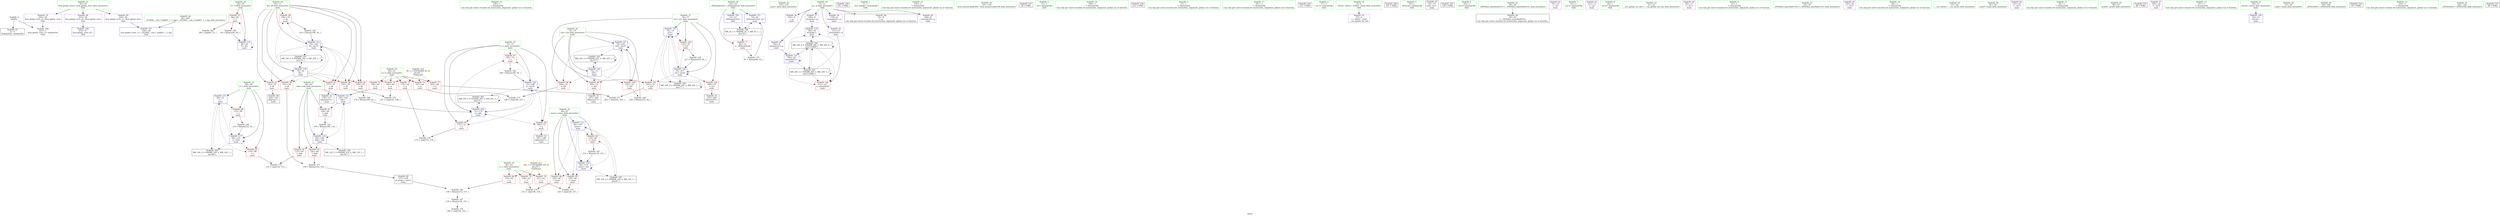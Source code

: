 digraph "SVFG" {
	label="SVFG";

	Node0x5597c8726be0 [shape=record,color=grey,label="{NodeID: 0\nNullPtr}"];
	Node0x5597c8726be0 -> Node0x5597c8742850[style=solid];
	Node0x5597c8726be0 -> Node0x5597c8743570[style=solid];
	Node0x5597c874c450 [shape=record,color=grey,label="{NodeID: 180\n88 = cmp(84, 15, )\n}"];
	Node0x5597c8742bf0 [shape=record,color=red,label="{NodeID: 97\n185\<--72\n\<--j\nmain\n}"];
	Node0x5597c8742bf0 -> Node0x5597c874aad0[style=solid];
	Node0x5597c8728240 [shape=record,color=green,label="{NodeID: 14\n138\<--1\n\<--dummyObj\nCan only get source location for instruction, argument, global var or function.}"];
	Node0x5597c8743810 [shape=record,color=blue,label="{NodeID: 111\n14\<--91\n_ZZ4mainE2id\<--inc\nmain\n}"];
	Node0x5597c8743810 -> Node0x5597c8757480[style=dashed];
	Node0x5597c8741930 [shape=record,color=green,label="{NodeID: 28\n58\<--59\nT\<--T_field_insensitive\nmain\n}"];
	Node0x5597c8741930 -> Node0x5597c8744f80[style=solid];
	Node0x5597c8741930 -> Node0x5597c8743740[style=solid];
	Node0x5597c8748b80 [shape=record,color=blue,label="{NodeID: 125\n76\<--15\nj33\<--\nmain\n}"];
	Node0x5597c8748b80 -> Node0x5597c8742f30[style=dashed];
	Node0x5597c8748b80 -> Node0x5597c8743000[style=dashed];
	Node0x5597c8748b80 -> Node0x5597c87430d0[style=dashed];
	Node0x5597c8748b80 -> Node0x5597c8748b80[style=dashed];
	Node0x5597c8748b80 -> Node0x5597c8748c50[style=dashed];
	Node0x5597c8748b80 -> Node0x5597c8759c80[style=dashed];
	Node0x5597c8742550 [shape=record,color=green,label="{NodeID: 42\n132\<--133\nputs\<--puts_field_insensitive\n}"];
	Node0x5597c87441f0 [shape=record,color=purple,label="{NodeID: 56\n165\<--8\n\<--g\nmain\n}"];
	Node0x5597c8767600 [shape=record,color=black,label="{NodeID: 236\n101 = PHI()\n}"];
	Node0x5597c8744db0 [shape=record,color=purple,label="{NodeID: 70\n255\<--26\nllvm.global_ctors_2\<--llvm.global_ctors\nGlob }"];
	Node0x5597c8744db0 -> Node0x5597c8743570[style=solid];
	Node0x5597c874b0d0 [shape=record,color=grey,label="{NodeID: 167\n159 = Binary(158, 107, )\n}"];
	Node0x5597c874b0d0 -> Node0x5597c874bb50[style=solid];
	Node0x5597c8745940 [shape=record,color=red,label="{NodeID: 84\n118\<--66\n\<--maxs\nmain\n}"];
	Node0x5597c8745940 -> Node0x5597c874a950[style=solid];
	Node0x5597c8727920 [shape=record,color=green,label="{NodeID: 1\n7\<--1\n__dso_handle\<--dummyObj\nGlob }"];
	Node0x5597c8742cc0 [shape=record,color=red,label="{NodeID: 98\n196\<--74\n\<--i29\nmain\n}"];
	Node0x5597c8742cc0 -> Node0x5597c874b9d0[style=solid];
	Node0x5597c8728310 [shape=record,color=green,label="{NodeID: 15\n139\<--1\n\<--dummyObj\nCan only get source location for instruction, argument, global var or function.}"];
	Node0x5597c87438e0 [shape=record,color=blue,label="{NodeID: 112\n64\<--104\nbak\<--\nmain\n}"];
	Node0x5597c87438e0 -> Node0x5597c87456d0[style=dashed];
	Node0x5597c87438e0 -> Node0x5597c8743a80[style=dashed];
	Node0x5597c8741a00 [shape=record,color=green,label="{NodeID: 29\n60\<--61\nn\<--n_field_insensitive\nmain\n}"];
	Node0x5597c8741a00 -> Node0x5597c8745050[style=solid];
	Node0x5597c8741a00 -> Node0x5597c8745120[style=solid];
	Node0x5597c8741a00 -> Node0x5597c87451f0[style=solid];
	Node0x5597c8741a00 -> Node0x5597c87452c0[style=solid];
	Node0x5597c8741a00 -> Node0x5597c8745390[style=solid];
	Node0x5597c8748c50 [shape=record,color=blue,label="{NodeID: 126\n76\<--217\nj33\<--inc43\nmain\n}"];
	Node0x5597c8748c50 -> Node0x5597c8742f30[style=dashed];
	Node0x5597c8748c50 -> Node0x5597c8743000[style=dashed];
	Node0x5597c8748c50 -> Node0x5597c87430d0[style=dashed];
	Node0x5597c8748c50 -> Node0x5597c8748b80[style=dashed];
	Node0x5597c8748c50 -> Node0x5597c8748c50[style=dashed];
	Node0x5597c8748c50 -> Node0x5597c8759c80[style=dashed];
	Node0x5597c8742650 [shape=record,color=green,label="{NodeID: 43\n141\<--142\nllvm.memset.p0i8.i64\<--llvm.memset.p0i8.i64_field_insensitive\n}"];
	Node0x5597c87442c0 [shape=record,color=purple,label="{NodeID: 57\n166\<--8\narrayidx\<--g\nmain\n}"];
	Node0x5597c87442c0 -> Node0x5597c87486a0[style=solid];
	Node0x5597c87676d0 [shape=record,color=black,label="{NodeID: 237\n38 = PHI()\n}"];
	Node0x5597c8744eb0 [shape=record,color=red,label="{NodeID: 71\n90\<--14\n\<--_ZZ4mainE2id\nmain\n}"];
	Node0x5597c8744eb0 -> Node0x5597c874b550[style=solid];
	Node0x5597c874b250 [shape=record,color=grey,label="{NodeID: 168\n170 = Binary(169, 92, )\n}"];
	Node0x5597c874b250 -> Node0x5597c8748770[style=solid];
	Node0x5597c8745a10 [shape=record,color=red,label="{NodeID: 85\n126\<--66\n\<--maxs\nmain\n}"];
	Node0x5597c8745a10 -> Node0x5597c874bcd0[style=solid];
	Node0x5597c8725cf0 [shape=record,color=green,label="{NodeID: 2\n12\<--1\n.str\<--dummyObj\nGlob }"];
	Node0x5597c8742d90 [shape=record,color=red,label="{NodeID: 99\n206\<--74\n\<--i29\nmain\n}"];
	Node0x5597c8742d90 -> Node0x5597c8743f80[style=solid];
	Node0x5597c87283e0 [shape=record,color=green,label="{NodeID: 16\n140\<--1\n\<--dummyObj\nCan only get source location for instruction, argument, global var or function.}"];
	Node0x5597c8757480 [shape=record,color=black,label="{NodeID: 196\nMR_2V_2 = PHI(MR_2V_3, MR_2V_1, )\npts\{16 \}\n}"];
	Node0x5597c8757480 -> Node0x5597c8744eb0[style=dashed];
	Node0x5597c8757480 -> Node0x5597c8743810[style=dashed];
	Node0x5597c87439b0 [shape=record,color=blue,label="{NodeID: 113\n66\<--107\nmaxs\<--\nmain\n}"];
	Node0x5597c87439b0 -> Node0x5597c8745940[style=dashed];
	Node0x5597c87439b0 -> Node0x5597c8745a10[style=dashed];
	Node0x5597c87439b0 -> Node0x5597c8745ae0[style=dashed];
	Node0x5597c87439b0 -> Node0x5597c8748430[style=dashed];
	Node0x5597c87439b0 -> Node0x5597c8758380[style=dashed];
	Node0x5597c8741ad0 [shape=record,color=green,label="{NodeID: 30\n62\<--63\nt\<--t_field_insensitive\nmain\n}"];
	Node0x5597c8741ad0 -> Node0x5597c8745460[style=solid];
	Node0x5597c8741ad0 -> Node0x5597c8745530[style=solid];
	Node0x5597c8741ad0 -> Node0x5597c8745600[style=solid];
	Node0x5597c875c070 [shape=record,color=yellow,style=double,label="{NodeID: 210\n8V_1 = ENCHI(MR_8V_0)\npts\{61 \}\nFun[main]}"];
	Node0x5597c875c070 -> Node0x5597c8745050[style=dashed];
	Node0x5597c875c070 -> Node0x5597c8745120[style=dashed];
	Node0x5597c875c070 -> Node0x5597c87451f0[style=dashed];
	Node0x5597c875c070 -> Node0x5597c87452c0[style=dashed];
	Node0x5597c875c070 -> Node0x5597c8745390[style=dashed];
	Node0x5597c8748d20 [shape=record,color=blue,label="{NodeID: 127\n74\<--224\ni29\<--inc47\nmain\n}"];
	Node0x5597c8748d20 -> Node0x5597c8742cc0[style=dashed];
	Node0x5597c8748d20 -> Node0x5597c8742d90[style=dashed];
	Node0x5597c8748d20 -> Node0x5597c8742e60[style=dashed];
	Node0x5597c8748d20 -> Node0x5597c8748d20[style=dashed];
	Node0x5597c8748d20 -> Node0x5597c8759780[style=dashed];
	Node0x5597c8742750 [shape=record,color=green,label="{NodeID: 44\n28\<--249\n_GLOBAL__sub_I_liuq901_1_1.cpp\<--_GLOBAL__sub_I_liuq901_1_1.cpp_field_insensitive\n}"];
	Node0x5597c8742750 -> Node0x5597c8743470[style=solid];
	Node0x5597c8744390 [shape=record,color=purple,label="{NodeID: 58\n179\<--8\narrayidx20\<--g\nmain\n}"];
	Node0x5597c87677a0 [shape=record,color=black,label="{NodeID: 238\n214 = PHI()\n}"];
	Node0x5597c8744f80 [shape=record,color=red,label="{NodeID: 72\n84\<--58\n\<--T\nmain\n}"];
	Node0x5597c8744f80 -> Node0x5597c874b3d0[style=solid];
	Node0x5597c8744f80 -> Node0x5597c874c450[style=solid];
	Node0x5597c874b3d0 [shape=record,color=grey,label="{NodeID: 169\n85 = Binary(84, 86, )\n}"];
	Node0x5597c874b3d0 -> Node0x5597c8743740[style=solid];
	Node0x5597c8745ae0 [shape=record,color=red,label="{NodeID: 86\n150\<--66\n\<--maxs\nmain\n}"];
	Node0x5597c8745ae0 -> Node0x5597c874c2d0[style=solid];
	Node0x5597c8727360 [shape=record,color=green,label="{NodeID: 3\n15\<--1\n\<--dummyObj\nCan only get source location for instruction, argument, global var or function.}"];
	Node0x5597c8742e60 [shape=record,color=red,label="{NodeID: 100\n223\<--74\n\<--i29\nmain\n}"];
	Node0x5597c8742e60 -> Node0x5597c874a650[style=solid];
	Node0x5597c87284b0 [shape=record,color=green,label="{NodeID: 17\n161\<--1\n\<--dummyObj\nCan only get source location for instruction, argument, global var or function.}"];
	Node0x5597c8743a80 [shape=record,color=blue,label="{NodeID: 114\n64\<--109\nbak\<--sub\nmain\n}"];
	Node0x5597c8743a80 -> Node0x5597c87457a0[style=dashed];
	Node0x5597c8743a80 -> Node0x5597c8745870[style=dashed];
	Node0x5597c8743a80 -> Node0x5597c8757e80[style=dashed];
	Node0x5597c8741ba0 [shape=record,color=green,label="{NodeID: 31\n64\<--65\nbak\<--bak_field_insensitive\nmain\n}"];
	Node0x5597c8741ba0 -> Node0x5597c87456d0[style=solid];
	Node0x5597c8741ba0 -> Node0x5597c87457a0[style=solid];
	Node0x5597c8741ba0 -> Node0x5597c8745870[style=solid];
	Node0x5597c8741ba0 -> Node0x5597c87438e0[style=solid];
	Node0x5597c8741ba0 -> Node0x5597c8743a80[style=solid];
	Node0x5597c875c150 [shape=record,color=yellow,style=double,label="{NodeID: 211\n10V_1 = ENCHI(MR_10V_0)\npts\{63 \}\nFun[main]}"];
	Node0x5597c875c150 -> Node0x5597c8745460[style=dashed];
	Node0x5597c875c150 -> Node0x5597c8745530[style=dashed];
	Node0x5597c875c150 -> Node0x5597c8745600[style=dashed];
	Node0x5597c8742850 [shape=record,color=black,label="{NodeID: 45\n2\<--3\ndummyVal\<--dummyVal\n}"];
	Node0x5597c8744460 [shape=record,color=purple,label="{NodeID: 59\n182\<--8\narrayidx22\<--g\nmain\n}"];
	Node0x5597c8744460 -> Node0x5597c8748840[style=solid];
	Node0x5597c87678a0 [shape=record,color=black,label="{NodeID: 239\n221 = PHI()\n}"];
	Node0x5597c8745050 [shape=record,color=red,label="{NodeID: 73\n104\<--60\n\<--n\nmain\n}"];
	Node0x5597c8745050 -> Node0x5597c87438e0[style=solid];
	Node0x5597c874b550 [shape=record,color=grey,label="{NodeID: 170\n91 = Binary(90, 92, )\n}"];
	Node0x5597c874b550 -> Node0x5597c8743810[style=solid];
	Node0x5597c8745bb0 [shape=record,color=red,label="{NodeID: 87\n114\<--68\n\<--i\nmain\n}"];
	Node0x5597c8745bb0 -> Node0x5597c874b850[style=solid];
	Node0x5597c8728580 [shape=record,color=green,label="{NodeID: 4\n17\<--1\n.str.1\<--dummyObj\nGlob }"];
	Node0x5597c8742f30 [shape=record,color=red,label="{NodeID: 101\n202\<--76\n\<--j33\nmain\n}"];
	Node0x5597c8742f30 -> Node0x5597c874bfd0[style=solid];
	Node0x5597c8727e80 [shape=record,color=green,label="{NodeID: 18\n4\<--6\n_ZStL8__ioinit\<--_ZStL8__ioinit_field_insensitive\nGlob }"];
	Node0x5597c8727e80 -> Node0x5597c8744120[style=solid];
	Node0x5597c8757e80 [shape=record,color=black,label="{NodeID: 198\nMR_12V_2 = PHI(MR_12V_4, MR_12V_1, )\npts\{65 \}\n}"];
	Node0x5597c8757e80 -> Node0x5597c87438e0[style=dashed];
	Node0x5597c8748360 [shape=record,color=blue,label="{NodeID: 115\n68\<--15\ni\<--\nmain\n}"];
	Node0x5597c8748360 -> Node0x5597c8745bb0[style=dashed];
	Node0x5597c8748360 -> Node0x5597c8745c80[style=dashed];
	Node0x5597c8748360 -> Node0x5597c8748500[style=dashed];
	Node0x5597c8748360 -> Node0x5597c8758880[style=dashed];
	Node0x5597c8741c70 [shape=record,color=green,label="{NodeID: 32\n66\<--67\nmaxs\<--maxs_field_insensitive\nmain\n}"];
	Node0x5597c8741c70 -> Node0x5597c8745940[style=solid];
	Node0x5597c8741c70 -> Node0x5597c8745a10[style=solid];
	Node0x5597c8741c70 -> Node0x5597c8745ae0[style=solid];
	Node0x5597c8741c70 -> Node0x5597c87439b0[style=solid];
	Node0x5597c8741c70 -> Node0x5597c8748430[style=solid];
	Node0x5597c8742950 [shape=record,color=black,label="{NodeID: 46\n10\<--8\n\<--g\nCan only get source location for instruction, argument, global var or function.}"];
	Node0x5597c8744530 [shape=record,color=purple,label="{NodeID: 60\n208\<--8\narrayidx38\<--g\nmain\n}"];
	Node0x5597c87679a0 [shape=record,color=black,label="{NodeID: 240\n131 = PHI()\n}"];
	Node0x5597c8745120 [shape=record,color=red,label="{NodeID: 74\n146\<--60\n\<--n\nmain\n}"];
	Node0x5597c8745120 -> Node0x5597c874be50[style=solid];
	Node0x5597c874b6d0 [shape=record,color=grey,label="{NodeID: 171\n156 = Binary(154, 155, )\n}"];
	Node0x5597c874b6d0 -> Node0x5597c8743c40[style=solid];
	Node0x5597c8745c80 [shape=record,color=red,label="{NodeID: 88\n122\<--68\n\<--i\nmain\n}"];
	Node0x5597c8745c80 -> Node0x5597c874ac50[style=solid];
	Node0x5597c8728610 [shape=record,color=green,label="{NodeID: 5\n19\<--1\n_ZSt3cin\<--dummyObj\nGlob }"];
	Node0x5597c8743000 [shape=record,color=red,label="{NodeID: 102\n209\<--76\n\<--j33\nmain\n}"];
	Node0x5597c8743000 -> Node0x5597c8744050[style=solid];
	Node0x5597c8727f50 [shape=record,color=green,label="{NodeID: 19\n8\<--11\ng\<--g_field_insensitive\nGlob }"];
	Node0x5597c8727f50 -> Node0x5597c8742950[style=solid];
	Node0x5597c8727f50 -> Node0x5597c87441f0[style=solid];
	Node0x5597c8727f50 -> Node0x5597c87442c0[style=solid];
	Node0x5597c8727f50 -> Node0x5597c8744390[style=solid];
	Node0x5597c8727f50 -> Node0x5597c8744460[style=solid];
	Node0x5597c8727f50 -> Node0x5597c8744530[style=solid];
	Node0x5597c8727f50 -> Node0x5597c8744600[style=solid];
	Node0x5597c8758380 [shape=record,color=black,label="{NodeID: 199\nMR_14V_2 = PHI(MR_14V_4, MR_14V_1, )\npts\{67 \}\n}"];
	Node0x5597c8758380 -> Node0x5597c87439b0[style=dashed];
	Node0x5597c8748430 [shape=record,color=blue,label="{NodeID: 116\n66\<--119\nmaxs\<--shl\nmain\n}"];
	Node0x5597c8748430 -> Node0x5597c8745940[style=dashed];
	Node0x5597c8748430 -> Node0x5597c8745a10[style=dashed];
	Node0x5597c8748430 -> Node0x5597c8745ae0[style=dashed];
	Node0x5597c8748430 -> Node0x5597c8748430[style=dashed];
	Node0x5597c8748430 -> Node0x5597c8758380[style=dashed];
	Node0x5597c8741d40 [shape=record,color=green,label="{NodeID: 33\n68\<--69\ni\<--i_field_insensitive\nmain\n}"];
	Node0x5597c8741d40 -> Node0x5597c8745bb0[style=solid];
	Node0x5597c8741d40 -> Node0x5597c8745c80[style=solid];
	Node0x5597c8741d40 -> Node0x5597c8748360[style=solid];
	Node0x5597c8741d40 -> Node0x5597c8748500[style=solid];
	Node0x5597c8742a50 [shape=record,color=black,label="{NodeID: 47\n55\<--15\nmain_ret\<--\nmain\n}"];
	Node0x5597c8744600 [shape=record,color=purple,label="{NodeID: 61\n211\<--8\narrayidx40\<--g\nmain\n}"];
	Node0x5597c8744600 -> Node0x5597c87431a0[style=solid];
	Node0x5597c8767aa0 [shape=record,color=black,label="{NodeID: 241\n136 = PHI()\n}"];
	Node0x5597c87451f0 [shape=record,color=red,label="{NodeID: 75\n174\<--60\n\<--n\nmain\n}"];
	Node0x5597c87451f0 -> Node0x5597c874c150[style=solid];
	Node0x5597c874b850 [shape=record,color=grey,label="{NodeID: 172\n116 = cmp(114, 115, )\n}"];
	Node0x5597c8745d50 [shape=record,color=red,label="{NodeID: 89\n145\<--70\n\<--i8\nmain\n}"];
	Node0x5597c8745d50 -> Node0x5597c874be50[style=solid];
	Node0x5597c87286a0 [shape=record,color=green,label="{NodeID: 6\n20\<--1\n.str.2\<--dummyObj\nGlob }"];
	Node0x5597c87430d0 [shape=record,color=red,label="{NodeID: 103\n216\<--76\n\<--j33\nmain\n}"];
	Node0x5597c87430d0 -> Node0x5597c874a4d0[style=solid];
	Node0x5597c8728020 [shape=record,color=green,label="{NodeID: 20\n14\<--16\n_ZZ4mainE2id\<--_ZZ4mainE2id_field_insensitive\nGlob }"];
	Node0x5597c8728020 -> Node0x5597c8744eb0[style=solid];
	Node0x5597c8728020 -> Node0x5597c8743270[style=solid];
	Node0x5597c8728020 -> Node0x5597c8743810[style=solid];
	Node0x5597c8758880 [shape=record,color=black,label="{NodeID: 200\nMR_16V_2 = PHI(MR_16V_4, MR_16V_1, )\npts\{69 \}\n}"];
	Node0x5597c8758880 -> Node0x5597c8748360[style=dashed];
	Node0x5597c8748500 [shape=record,color=blue,label="{NodeID: 117\n68\<--123\ni\<--inc4\nmain\n}"];
	Node0x5597c8748500 -> Node0x5597c8745bb0[style=dashed];
	Node0x5597c8748500 -> Node0x5597c8745c80[style=dashed];
	Node0x5597c8748500 -> Node0x5597c8748500[style=dashed];
	Node0x5597c8748500 -> Node0x5597c8758880[style=dashed];
	Node0x5597c8741e10 [shape=record,color=green,label="{NodeID: 34\n70\<--71\ni8\<--i8_field_insensitive\nmain\n}"];
	Node0x5597c8741e10 -> Node0x5597c8745d50[style=solid];
	Node0x5597c8741e10 -> Node0x5597c8745e20[style=solid];
	Node0x5597c8741e10 -> Node0x5597c8745ef0[style=solid];
	Node0x5597c8741e10 -> Node0x5597c8745fc0[style=solid];
	Node0x5597c8741e10 -> Node0x5597c8746090[style=solid];
	Node0x5597c8741e10 -> Node0x5597c8746160[style=solid];
	Node0x5597c8741e10 -> Node0x5597c87485d0[style=solid];
	Node0x5597c8741e10 -> Node0x5597c87489e0[style=solid];
	Node0x5597c8743b40 [shape=record,color=black,label="{NodeID: 48\n39\<--40\n\<--_ZNSt8ios_base4InitD1Ev\nCan only get source location for instruction, argument, global var or function.}"];
	Node0x5597c87446d0 [shape=record,color=purple,label="{NodeID: 62\n79\<--12\n\<--.str\nmain\n}"];
	Node0x5597c874a4d0 [shape=record,color=grey,label="{NodeID: 159\n217 = Binary(216, 92, )\n}"];
	Node0x5597c874a4d0 -> Node0x5597c8748c50[style=solid];
	Node0x5597c87452c0 [shape=record,color=red,label="{NodeID: 76\n197\<--60\n\<--n\nmain\n}"];
	Node0x5597c87452c0 -> Node0x5597c874b9d0[style=solid];
	Node0x5597c874b9d0 [shape=record,color=grey,label="{NodeID: 173\n198 = cmp(196, 197, )\n}"];
	Node0x5597c8745e20 [shape=record,color=red,label="{NodeID: 90\n155\<--70\n\<--i8\nmain\n}"];
	Node0x5597c8745e20 -> Node0x5597c874b6d0[style=solid];
	Node0x5597c8728730 [shape=record,color=green,label="{NodeID: 7\n22\<--1\n.str.3\<--dummyObj\nGlob }"];
	Node0x5597c87431a0 [shape=record,color=red,label="{NodeID: 104\n212\<--211\n\<--arrayidx40\nmain\n}"];
	Node0x5597c87280f0 [shape=record,color=green,label="{NodeID: 21\n26\<--30\nllvm.global_ctors\<--llvm.global_ctors_field_insensitive\nGlob }"];
	Node0x5597c87280f0 -> Node0x5597c8744bb0[style=solid];
	Node0x5597c87280f0 -> Node0x5597c8744cb0[style=solid];
	Node0x5597c87280f0 -> Node0x5597c8744db0[style=solid];
	Node0x5597c8758d80 [shape=record,color=black,label="{NodeID: 201\nMR_18V_2 = PHI(MR_18V_3, MR_18V_1, )\npts\{71 \}\n}"];
	Node0x5597c8758d80 -> Node0x5597c87485d0[style=dashed];
	Node0x5597c8758d80 -> Node0x5597c8758d80[style=dashed];
	Node0x5597c87485d0 [shape=record,color=blue,label="{NodeID: 118\n70\<--92\ni8\<--\nmain\n}"];
	Node0x5597c87485d0 -> Node0x5597c8745d50[style=dashed];
	Node0x5597c87485d0 -> Node0x5597c8745e20[style=dashed];
	Node0x5597c87485d0 -> Node0x5597c8745ef0[style=dashed];
	Node0x5597c87485d0 -> Node0x5597c8745fc0[style=dashed];
	Node0x5597c87485d0 -> Node0x5597c8746090[style=dashed];
	Node0x5597c87485d0 -> Node0x5597c8746160[style=dashed];
	Node0x5597c87485d0 -> Node0x5597c87489e0[style=dashed];
	Node0x5597c87485d0 -> Node0x5597c8758d80[style=dashed];
	Node0x5597c8741ee0 [shape=record,color=green,label="{NodeID: 35\n72\<--73\nj\<--j_field_insensitive\nmain\n}"];
	Node0x5597c8741ee0 -> Node0x5597c8746230[style=solid];
	Node0x5597c8741ee0 -> Node0x5597c8742b20[style=solid];
	Node0x5597c8741ee0 -> Node0x5597c8742bf0[style=solid];
	Node0x5597c8741ee0 -> Node0x5597c8748770[style=solid];
	Node0x5597c8741ee0 -> Node0x5597c8748910[style=solid];
	Node0x5597c8743c40 [shape=record,color=black,label="{NodeID: 49\n157\<--156\nsh_prom\<--sub13\nmain\n}"];
	Node0x5597c8743c40 -> Node0x5597c874af50[style=solid];
	Node0x5597c87447a0 [shape=record,color=purple,label="{NodeID: 63\n213\<--12\n\<--.str\nmain\n}"];
	Node0x5597c874a650 [shape=record,color=grey,label="{NodeID: 160\n224 = Binary(223, 92, )\n}"];
	Node0x5597c874a650 -> Node0x5597c8748d20[style=solid];
	Node0x5597c8745390 [shape=record,color=red,label="{NodeID: 77\n203\<--60\n\<--n\nmain\n}"];
	Node0x5597c8745390 -> Node0x5597c874bfd0[style=solid];
	Node0x5597c874bb50 [shape=record,color=grey,label="{NodeID: 174\n160 = cmp(159, 161, )\n}"];
	Node0x5597c8745ef0 [shape=record,color=red,label="{NodeID: 91\n163\<--70\n\<--i8\nmain\n}"];
	Node0x5597c8745ef0 -> Node0x5597c8743d10[style=solid];
	Node0x5597c8726d80 [shape=record,color=green,label="{NodeID: 8\n24\<--1\n.str.4\<--dummyObj\nGlob }"];
	Node0x5597c8743270 [shape=record,color=blue,label="{NodeID: 105\n14\<--15\n_ZZ4mainE2id\<--\nGlob }"];
	Node0x5597c8743270 -> Node0x5597c8757480[style=dashed];
	Node0x5597c8728950 [shape=record,color=green,label="{NodeID: 22\n31\<--32\n__cxx_global_var_init\<--__cxx_global_var_init_field_insensitive\n}"];
	Node0x5597c8759280 [shape=record,color=black,label="{NodeID: 202\nMR_20V_2 = PHI(MR_20V_3, MR_20V_1, )\npts\{73 \}\n}"];
	Node0x5597c8759280 -> Node0x5597c8748770[style=dashed];
	Node0x5597c8759280 -> Node0x5597c8759280[style=dashed];
	Node0x5597c87486a0 [shape=record,color=blue,label="{NodeID: 119\n166\<--92\narrayidx\<--\nmain\n}"];
	Node0x5597c87486a0 -> Node0x5597c875a680[style=dashed];
	Node0x5597c8741fb0 [shape=record,color=green,label="{NodeID: 36\n74\<--75\ni29\<--i29_field_insensitive\nmain\n}"];
	Node0x5597c8741fb0 -> Node0x5597c8742cc0[style=solid];
	Node0x5597c8741fb0 -> Node0x5597c8742d90[style=solid];
	Node0x5597c8741fb0 -> Node0x5597c8742e60[style=solid];
	Node0x5597c8741fb0 -> Node0x5597c8748ab0[style=solid];
	Node0x5597c8741fb0 -> Node0x5597c8748d20[style=solid];
	Node0x5597c8743d10 [shape=record,color=black,label="{NodeID: 50\n164\<--163\nidxprom\<--\nmain\n}"];
	Node0x5597c8744870 [shape=record,color=purple,label="{NodeID: 64\n94\<--17\n\<--.str.1\nmain\n}"];
	Node0x5597c874a7d0 [shape=record,color=grey,label="{NodeID: 161\n109 = Binary(108, 110, )\n}"];
	Node0x5597c874a7d0 -> Node0x5597c8743a80[style=solid];
	Node0x5597c8745460 [shape=record,color=red,label="{NodeID: 78\n127\<--62\n\<--t\nmain\n}"];
	Node0x5597c8745460 -> Node0x5597c874bcd0[style=solid];
	Node0x5597c874bcd0 [shape=record,color=grey,label="{NodeID: 175\n128 = cmp(126, 127, )\n}"];
	Node0x5597c8745fc0 [shape=record,color=red,label="{NodeID: 92\n169\<--70\n\<--i8\nmain\n}"];
	Node0x5597c8745fc0 -> Node0x5597c874b250[style=solid];
	Node0x5597c8726e10 [shape=record,color=green,label="{NodeID: 9\n27\<--1\n\<--dummyObj\nCan only get source location for instruction, argument, global var or function.}"];
	Node0x5597c8743370 [shape=record,color=blue,label="{NodeID: 106\n253\<--27\nllvm.global_ctors_0\<--\nGlob }"];
	Node0x5597c8728a20 [shape=record,color=green,label="{NodeID: 23\n35\<--36\n_ZNSt8ios_base4InitC1Ev\<--_ZNSt8ios_base4InitC1Ev_field_insensitive\n}"];
	Node0x5597c8759780 [shape=record,color=black,label="{NodeID: 203\nMR_22V_2 = PHI(MR_22V_3, MR_22V_1, )\npts\{75 \}\n}"];
	Node0x5597c8759780 -> Node0x5597c8748ab0[style=dashed];
	Node0x5597c8759780 -> Node0x5597c8759780[style=dashed];
	Node0x5597c8748770 [shape=record,color=blue,label="{NodeID: 120\n72\<--170\nj\<--add\nmain\n}"];
	Node0x5597c8748770 -> Node0x5597c8746230[style=dashed];
	Node0x5597c8748770 -> Node0x5597c8742b20[style=dashed];
	Node0x5597c8748770 -> Node0x5597c8742bf0[style=dashed];
	Node0x5597c8748770 -> Node0x5597c8748770[style=dashed];
	Node0x5597c8748770 -> Node0x5597c8748910[style=dashed];
	Node0x5597c8748770 -> Node0x5597c8759280[style=dashed];
	Node0x5597c8742080 [shape=record,color=green,label="{NodeID: 37\n76\<--77\nj33\<--j33_field_insensitive\nmain\n}"];
	Node0x5597c8742080 -> Node0x5597c8742f30[style=solid];
	Node0x5597c8742080 -> Node0x5597c8743000[style=solid];
	Node0x5597c8742080 -> Node0x5597c87430d0[style=solid];
	Node0x5597c8742080 -> Node0x5597c8748b80[style=solid];
	Node0x5597c8742080 -> Node0x5597c8748c50[style=solid];
	Node0x5597c8743de0 [shape=record,color=black,label="{NodeID: 51\n178\<--177\nidxprom19\<--\nmain\n}"];
	Node0x5597c8744940 [shape=record,color=purple,label="{NodeID: 65\n130\<--20\n\<--.str.2\nmain\n}"];
	Node0x5597c874a950 [shape=record,color=grey,label="{NodeID: 162\n119 = Binary(118, 107, )\n}"];
	Node0x5597c874a950 -> Node0x5597c8748430[style=solid];
	Node0x5597c8745530 [shape=record,color=red,label="{NodeID: 79\n149\<--62\n\<--t\nmain\n}"];
	Node0x5597c8745530 -> Node0x5597c874c2d0[style=solid];
	Node0x5597c874be50 [shape=record,color=grey,label="{NodeID: 176\n147 = cmp(145, 146, )\n}"];
	Node0x5597c8746090 [shape=record,color=red,label="{NodeID: 93\n177\<--70\n\<--i8\nmain\n}"];
	Node0x5597c8746090 -> Node0x5597c8743de0[style=solid];
	Node0x5597c8726ee0 [shape=record,color=green,label="{NodeID: 10\n86\<--1\n\<--dummyObj\nCan only get source location for instruction, argument, global var or function.}"];
	Node0x5597c8743470 [shape=record,color=blue,label="{NodeID: 107\n254\<--28\nllvm.global_ctors_1\<--_GLOBAL__sub_I_liuq901_1_1.cpp\nGlob }"];
	Node0x5597c8728af0 [shape=record,color=green,label="{NodeID: 24\n41\<--42\n__cxa_atexit\<--__cxa_atexit_field_insensitive\n}"];
	Node0x5597c8759c80 [shape=record,color=black,label="{NodeID: 204\nMR_24V_2 = PHI(MR_24V_3, MR_24V_1, )\npts\{77 \}\n}"];
	Node0x5597c8759c80 -> Node0x5597c8748b80[style=dashed];
	Node0x5597c8759c80 -> Node0x5597c8759c80[style=dashed];
	Node0x5597c8748840 [shape=record,color=blue,label="{NodeID: 121\n182\<--92\narrayidx22\<--\nmain\n}"];
	Node0x5597c8748840 -> Node0x5597c87431a0[style=dashed];
	Node0x5597c8748840 -> Node0x5597c87486a0[style=dashed];
	Node0x5597c8748840 -> Node0x5597c8748840[style=dashed];
	Node0x5597c8748840 -> Node0x5597c875a180[style=dashed];
	Node0x5597c8748840 -> Node0x5597c875a680[style=dashed];
	Node0x5597c8742150 [shape=record,color=green,label="{NodeID: 38\n81\<--82\nscanf\<--scanf_field_insensitive\n}"];
	Node0x5597c8743eb0 [shape=record,color=black,label="{NodeID: 52\n181\<--180\nidxprom21\<--\nmain\n}"];
	Node0x5597c8744a10 [shape=record,color=purple,label="{NodeID: 66\n135\<--22\n\<--.str.3\nmain\n}"];
	Node0x5597c874aad0 [shape=record,color=grey,label="{NodeID: 163\n186 = Binary(185, 92, )\n}"];
	Node0x5597c874aad0 -> Node0x5597c8748910[style=solid];
	Node0x5597c8745600 [shape=record,color=red,label="{NodeID: 80\n153\<--62\n\<--t\nmain\n}"];
	Node0x5597c8745600 -> Node0x5597c874af50[style=solid];
	Node0x5597c874bfd0 [shape=record,color=grey,label="{NodeID: 177\n204 = cmp(202, 203, )\n}"];
	Node0x5597c8746160 [shape=record,color=red,label="{NodeID: 94\n190\<--70\n\<--i8\nmain\n}"];
	Node0x5597c8746160 -> Node0x5597c874add0[style=solid];
	Node0x5597c8727060 [shape=record,color=green,label="{NodeID: 11\n92\<--1\n\<--dummyObj\nCan only get source location for instruction, argument, global var or function.}"];
	Node0x5597c8743570 [shape=record,color=blue, style = dotted,label="{NodeID: 108\n255\<--3\nllvm.global_ctors_2\<--dummyVal\nGlob }"];
	Node0x5597c8728bc0 [shape=record,color=green,label="{NodeID: 25\n40\<--46\n_ZNSt8ios_base4InitD1Ev\<--_ZNSt8ios_base4InitD1Ev_field_insensitive\n}"];
	Node0x5597c8728bc0 -> Node0x5597c8743b40[style=solid];
	Node0x5597c875a180 [shape=record,color=black,label="{NodeID: 205\nMR_26V_2 = PHI(MR_26V_3, MR_26V_1, )\npts\{110000 \}\n}"];
	Node0x5597c875a180 -> Node0x5597c87431a0[style=dashed];
	Node0x5597c875a180 -> Node0x5597c87486a0[style=dashed];
	Node0x5597c875a180 -> Node0x5597c875a180[style=dashed];
	Node0x5597c875a180 -> Node0x5597c875a680[style=dashed];
	Node0x5597c8748910 [shape=record,color=blue,label="{NodeID: 122\n72\<--186\nj\<--inc24\nmain\n}"];
	Node0x5597c8748910 -> Node0x5597c8746230[style=dashed];
	Node0x5597c8748910 -> Node0x5597c8742b20[style=dashed];
	Node0x5597c8748910 -> Node0x5597c8742bf0[style=dashed];
	Node0x5597c8748910 -> Node0x5597c8748770[style=dashed];
	Node0x5597c8748910 -> Node0x5597c8748910[style=dashed];
	Node0x5597c8748910 -> Node0x5597c8759280[style=dashed];
	Node0x5597c8742250 [shape=record,color=green,label="{NodeID: 39\n96\<--97\nprintf\<--printf_field_insensitive\n}"];
	Node0x5597c8743f80 [shape=record,color=black,label="{NodeID: 53\n207\<--206\nidxprom37\<--\nmain\n}"];
	Node0x5597c8766b50 [shape=record,color=black,label="{NodeID: 233\n80 = PHI()\n}"];
	Node0x5597c8744ae0 [shape=record,color=purple,label="{NodeID: 67\n220\<--24\n\<--.str.4\nmain\n}"];
	Node0x5597c874ac50 [shape=record,color=grey,label="{NodeID: 164\n123 = Binary(122, 92, )\n}"];
	Node0x5597c874ac50 -> Node0x5597c8748500[style=solid];
	Node0x5597c87456d0 [shape=record,color=red,label="{NodeID: 81\n108\<--64\n\<--bak\nmain\n}"];
	Node0x5597c87456d0 -> Node0x5597c874a7d0[style=solid];
	Node0x5597c874c150 [shape=record,color=grey,label="{NodeID: 178\n175 = cmp(173, 174, )\n}"];
	Node0x5597c8746230 [shape=record,color=red,label="{NodeID: 95\n173\<--72\n\<--j\nmain\n}"];
	Node0x5597c8746230 -> Node0x5597c874c150[style=solid];
	Node0x5597c8727130 [shape=record,color=green,label="{NodeID: 12\n107\<--1\n\<--dummyObj\nCan only get source location for instruction, argument, global var or function.}"];
	Node0x5597c8743670 [shape=record,color=blue,label="{NodeID: 109\n56\<--15\nretval\<--\nmain\n}"];
	Node0x5597c8741760 [shape=record,color=green,label="{NodeID: 26\n53\<--54\nmain\<--main_field_insensitive\n}"];
	Node0x5597c875a680 [shape=record,color=black,label="{NodeID: 206\nMR_26V_6 = PHI(MR_26V_5, MR_26V_4, )\npts\{110000 \}\n}"];
	Node0x5597c875a680 -> Node0x5597c87431a0[style=dashed];
	Node0x5597c875a680 -> Node0x5597c87486a0[style=dashed];
	Node0x5597c875a680 -> Node0x5597c8748840[style=dashed];
	Node0x5597c875a680 -> Node0x5597c875a180[style=dashed];
	Node0x5597c875a680 -> Node0x5597c875a680[style=dashed];
	Node0x5597c87489e0 [shape=record,color=blue,label="{NodeID: 123\n70\<--191\ni8\<--inc27\nmain\n}"];
	Node0x5597c87489e0 -> Node0x5597c8745d50[style=dashed];
	Node0x5597c87489e0 -> Node0x5597c8745e20[style=dashed];
	Node0x5597c87489e0 -> Node0x5597c8745ef0[style=dashed];
	Node0x5597c87489e0 -> Node0x5597c8745fc0[style=dashed];
	Node0x5597c87489e0 -> Node0x5597c8746090[style=dashed];
	Node0x5597c87489e0 -> Node0x5597c8746160[style=dashed];
	Node0x5597c87489e0 -> Node0x5597c87489e0[style=dashed];
	Node0x5597c87489e0 -> Node0x5597c8758d80[style=dashed];
	Node0x5597c8742350 [shape=record,color=green,label="{NodeID: 40\n99\<--100\n_ZNSirsERi\<--_ZNSirsERi_field_insensitive\n}"];
	Node0x5597c8744050 [shape=record,color=black,label="{NodeID: 54\n210\<--209\nidxprom39\<--\nmain\n}"];
	Node0x5597c8766c50 [shape=record,color=black,label="{NodeID: 234\n95 = PHI()\n}"];
	Node0x5597c8744bb0 [shape=record,color=purple,label="{NodeID: 68\n253\<--26\nllvm.global_ctors_0\<--llvm.global_ctors\nGlob }"];
	Node0x5597c8744bb0 -> Node0x5597c8743370[style=solid];
	Node0x5597c874add0 [shape=record,color=grey,label="{NodeID: 165\n191 = Binary(190, 92, )\n}"];
	Node0x5597c874add0 -> Node0x5597c87489e0[style=solid];
	Node0x5597c87457a0 [shape=record,color=red,label="{NodeID: 82\n115\<--64\n\<--bak\nmain\n}"];
	Node0x5597c87457a0 -> Node0x5597c874b850[style=solid];
	Node0x5597c874c2d0 [shape=record,color=grey,label="{NodeID: 179\n151 = cmp(149, 150, )\n}"];
	Node0x5597c8742b20 [shape=record,color=red,label="{NodeID: 96\n180\<--72\n\<--j\nmain\n}"];
	Node0x5597c8742b20 -> Node0x5597c8743eb0[style=solid];
	Node0x5597c8727200 [shape=record,color=green,label="{NodeID: 13\n110\<--1\n\<--dummyObj\nCan only get source location for instruction, argument, global var or function.}"];
	Node0x5597c8743740 [shape=record,color=blue,label="{NodeID: 110\n58\<--85\nT\<--dec\nmain\n}"];
	Node0x5597c8743740 -> Node0x5597c8744f80[style=dashed];
	Node0x5597c8743740 -> Node0x5597c8743740[style=dashed];
	Node0x5597c8741860 [shape=record,color=green,label="{NodeID: 27\n56\<--57\nretval\<--retval_field_insensitive\nmain\n}"];
	Node0x5597c8741860 -> Node0x5597c8743670[style=solid];
	Node0x5597c8748ab0 [shape=record,color=blue,label="{NodeID: 124\n74\<--15\ni29\<--\nmain\n}"];
	Node0x5597c8748ab0 -> Node0x5597c8742cc0[style=dashed];
	Node0x5597c8748ab0 -> Node0x5597c8742d90[style=dashed];
	Node0x5597c8748ab0 -> Node0x5597c8742e60[style=dashed];
	Node0x5597c8748ab0 -> Node0x5597c8748d20[style=dashed];
	Node0x5597c8748ab0 -> Node0x5597c8759780[style=dashed];
	Node0x5597c8742450 [shape=record,color=green,label="{NodeID: 41\n102\<--103\n_ZNSirsERx\<--_ZNSirsERx_field_insensitive\n}"];
	Node0x5597c8744120 [shape=record,color=purple,label="{NodeID: 55\n37\<--4\n\<--_ZStL8__ioinit\n__cxx_global_var_init\n}"];
	Node0x5597c87674d0 [shape=record,color=black,label="{NodeID: 235\n98 = PHI()\n}"];
	Node0x5597c8744cb0 [shape=record,color=purple,label="{NodeID: 69\n254\<--26\nllvm.global_ctors_1\<--llvm.global_ctors\nGlob }"];
	Node0x5597c8744cb0 -> Node0x5597c8743470[style=solid];
	Node0x5597c874af50 [shape=record,color=grey,label="{NodeID: 166\n158 = Binary(153, 157, )\n}"];
	Node0x5597c874af50 -> Node0x5597c874b0d0[style=solid];
	Node0x5597c8745870 [shape=record,color=red,label="{NodeID: 83\n154\<--64\n\<--bak\nmain\n}"];
	Node0x5597c8745870 -> Node0x5597c874b6d0[style=solid];
}
